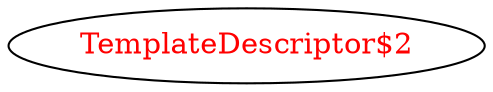 digraph dependencyGraph {
 concentrate=true;
 ranksep="2.0";
 rankdir="LR"; 
 splines="ortho";
"TemplateDescriptor$2" [fontcolor="red"];
}